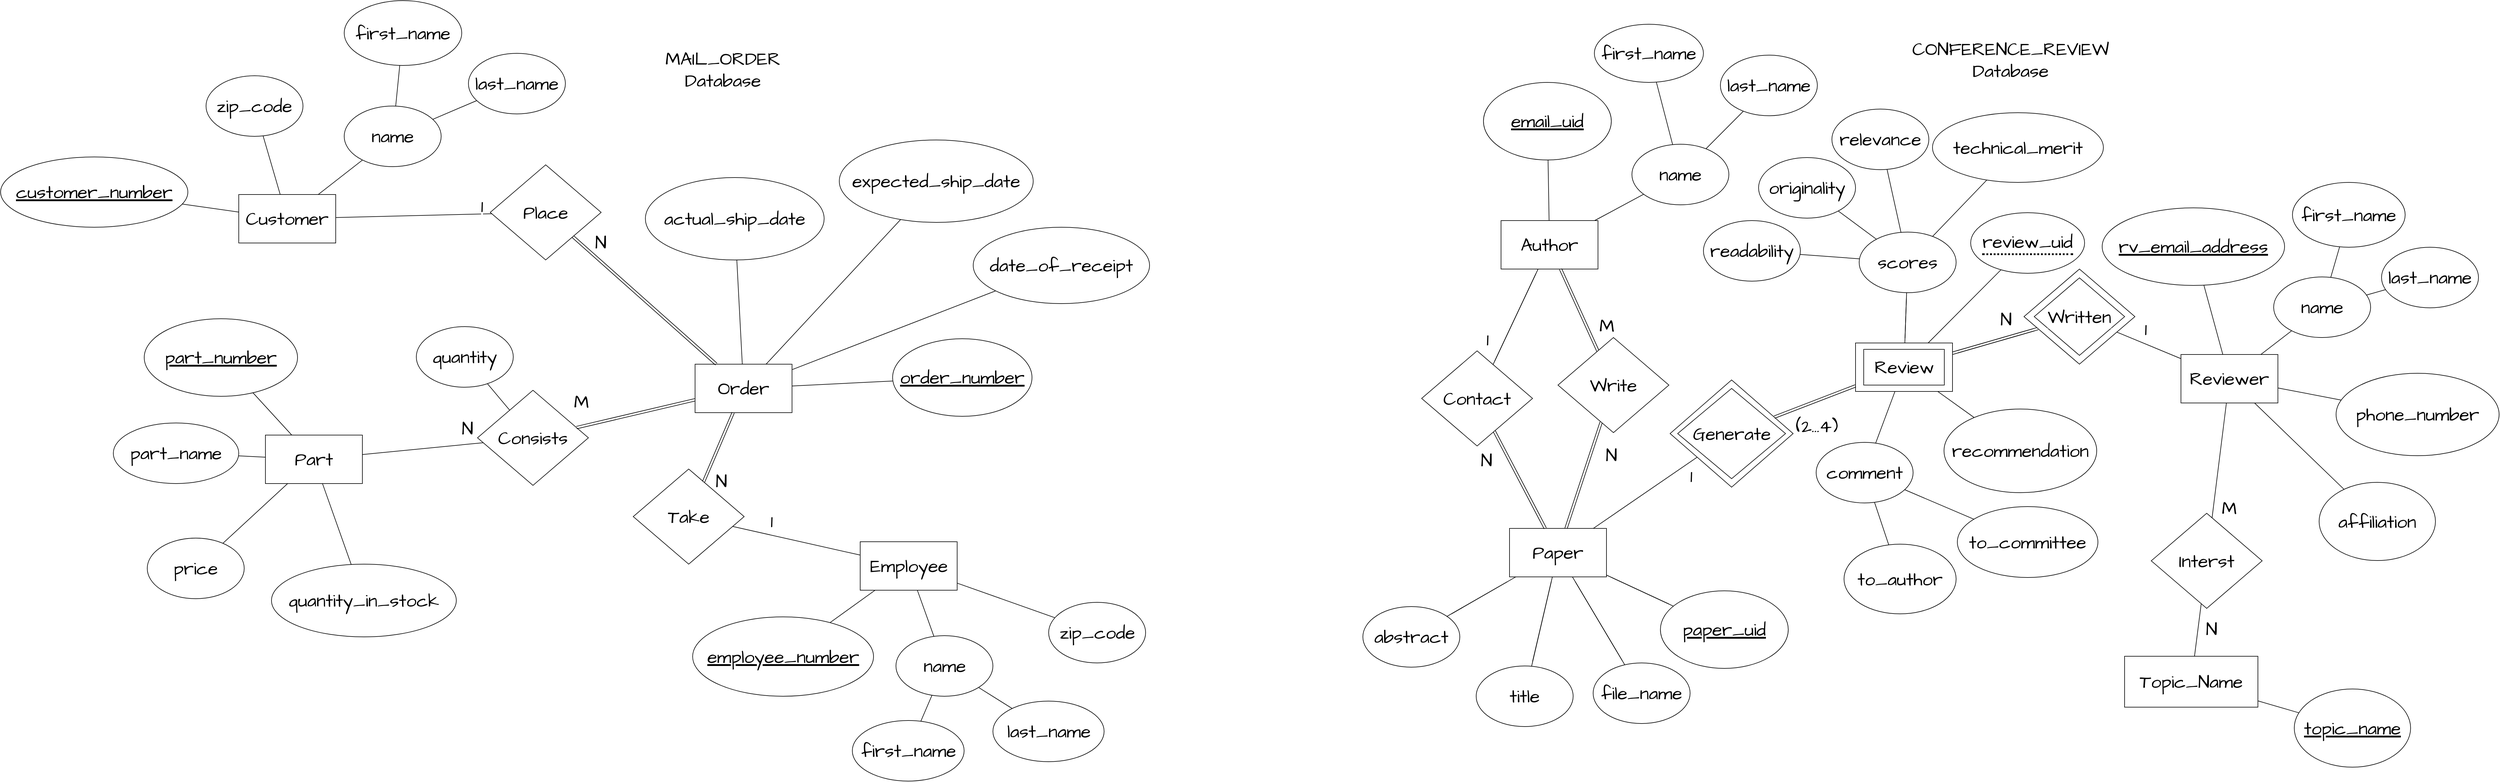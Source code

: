 <mxfile version="15.4.0" type="device"><diagram id="eOZyHPPNBiP4CNU9fuzZ" name="Page-1"><mxGraphModel dx="5195" dy="1028" grid="0" gridSize="10" guides="1" tooltips="1" connect="1" arrows="1" fold="1" page="0" pageScale="1" pageWidth="850" pageHeight="1100" math="0" shadow="0"><root><mxCell id="0"/><mxCell id="1" parent="0"/><mxCell id="xzzQIbG0jEJ4SPBtu5ET-1" value="Employee" style="rounded=0;pointerEvents=0;fontFamily=Architects Daughter;fontSource=https%3A%2F%2Ffonts.googleapis.com%2Fcss%3Ffamily%3DArchitects%2BDaughter;fontSize=30;html=1;whiteSpace=wrap;fillColor=none;labelBackgroundColor=#ffffff;endFill=0;" parent="1" vertex="1"><mxGeometry x="-3364.5" y="435" width="160" height="80" as="geometry"/></mxCell><mxCell id="xzzQIbG0jEJ4SPBtu5ET-3" value="" style="edgeStyle=none;curved=1;rounded=0;orthogonalLoop=1;jettySize=auto;fontFamily=Architects Daughter;fontSource=https%3A%2F%2Ffonts.googleapis.com%2Fcss%3Ffamily%3DArchitects%2BDaughter;fontSize=30;endArrow=none;endFill=0;html=1;" parent="1" source="xzzQIbG0jEJ4SPBtu5ET-2" target="xzzQIbG0jEJ4SPBtu5ET-1" edge="1"><mxGeometry relative="1" as="geometry"/></mxCell><mxCell id="xzzQIbG0jEJ4SPBtu5ET-2" value="employee_number" style="ellipse;pointerEvents=0;fontFamily=Architects Daughter;fontSource=https%3A%2F%2Ffonts.googleapis.com%2Fcss%3Ffamily%3DArchitects%2BDaughter;fontSize=30;html=1;whiteSpace=wrap;rounded=0;fillColor=none;labelBackgroundColor=#ffffff;endFill=0;fontStyle=4" parent="1" vertex="1"><mxGeometry x="-3641" y="559" width="298.5" height="131" as="geometry"/></mxCell><mxCell id="xzzQIbG0jEJ4SPBtu5ET-5" value="" style="edgeStyle=none;curved=1;rounded=0;orthogonalLoop=1;jettySize=auto;fontFamily=Architects Daughter;fontSource=https%3A%2F%2Ffonts.googleapis.com%2Fcss%3Ffamily%3DArchitects%2BDaughter;fontSize=30;endArrow=none;endFill=0;html=1;" parent="1" source="xzzQIbG0jEJ4SPBtu5ET-4" target="xzzQIbG0jEJ4SPBtu5ET-1" edge="1"><mxGeometry relative="1" as="geometry"/></mxCell><mxCell id="xzzQIbG0jEJ4SPBtu5ET-4" value="name" style="ellipse;pointerEvents=0;fontFamily=Architects Daughter;fontSource=https%3A%2F%2Ffonts.googleapis.com%2Fcss%3Ffamily%3DArchitects%2BDaughter;fontSize=30;html=1;whiteSpace=wrap;rounded=0;fillColor=none;labelBackgroundColor=#ffffff;endFill=0;" parent="1" vertex="1"><mxGeometry x="-3305.5" y="590" width="160" height="100" as="geometry"/></mxCell><mxCell id="xzzQIbG0jEJ4SPBtu5ET-8" value="" style="edgeStyle=none;curved=1;rounded=0;orthogonalLoop=1;jettySize=auto;fontFamily=Architects Daughter;fontSource=https%3A%2F%2Ffonts.googleapis.com%2Fcss%3Ffamily%3DArchitects%2BDaughter;fontSize=30;endArrow=none;endFill=0;html=1;" parent="1" source="xzzQIbG0jEJ4SPBtu5ET-6" target="xzzQIbG0jEJ4SPBtu5ET-4" edge="1"><mxGeometry relative="1" as="geometry"/></mxCell><mxCell id="xzzQIbG0jEJ4SPBtu5ET-6" value="first_name" style="ellipse;pointerEvents=0;fontFamily=Architects Daughter;fontSource=https%3A%2F%2Ffonts.googleapis.com%2Fcss%3Ffamily%3DArchitects%2BDaughter;fontSize=30;html=1;whiteSpace=wrap;rounded=0;fillColor=none;labelBackgroundColor=#ffffff;endFill=0;" parent="1" vertex="1"><mxGeometry x="-3377.5" y="730" width="184.5" height="100" as="geometry"/></mxCell><mxCell id="xzzQIbG0jEJ4SPBtu5ET-9" value="" style="edgeStyle=none;curved=1;rounded=0;orthogonalLoop=1;jettySize=auto;fontFamily=Architects Daughter;fontSource=https%3A%2F%2Ffonts.googleapis.com%2Fcss%3Ffamily%3DArchitects%2BDaughter;fontSize=30;endArrow=none;endFill=0;html=1;" parent="1" source="xzzQIbG0jEJ4SPBtu5ET-7" target="xzzQIbG0jEJ4SPBtu5ET-4" edge="1"><mxGeometry relative="1" as="geometry"/></mxCell><mxCell id="xzzQIbG0jEJ4SPBtu5ET-7" value="last_name" style="ellipse;pointerEvents=0;fontFamily=Architects Daughter;fontSource=https%3A%2F%2Ffonts.googleapis.com%2Fcss%3Ffamily%3DArchitects%2BDaughter;fontSize=30;html=1;whiteSpace=wrap;rounded=0;fillColor=none;labelBackgroundColor=#ffffff;endFill=0;" parent="1" vertex="1"><mxGeometry x="-3145.5" y="698" width="183.5" height="100" as="geometry"/></mxCell><mxCell id="xzzQIbG0jEJ4SPBtu5ET-11" value="" style="edgeStyle=none;curved=1;rounded=0;orthogonalLoop=1;jettySize=auto;fontFamily=Architects Daughter;fontSource=https%3A%2F%2Ffonts.googleapis.com%2Fcss%3Ffamily%3DArchitects%2BDaughter;fontSize=30;endArrow=none;endFill=0;html=1;" parent="1" source="xzzQIbG0jEJ4SPBtu5ET-10" target="xzzQIbG0jEJ4SPBtu5ET-1" edge="1"><mxGeometry relative="1" as="geometry"/></mxCell><mxCell id="xzzQIbG0jEJ4SPBtu5ET-10" value="zip_code" style="ellipse;pointerEvents=0;fontFamily=Architects Daughter;fontSource=https%3A%2F%2Ffonts.googleapis.com%2Fcss%3Ffamily%3DArchitects%2BDaughter;fontSize=30;html=1;whiteSpace=wrap;rounded=0;fillColor=none;labelBackgroundColor=#ffffff;endFill=0;" parent="1" vertex="1"><mxGeometry x="-3053.5" y="535" width="160" height="100" as="geometry"/></mxCell><mxCell id="xzzQIbG0jEJ4SPBtu5ET-12" value="Customer" style="rounded=0;pointerEvents=0;fontFamily=Architects Daughter;fontSource=https%3A%2F%2Ffonts.googleapis.com%2Fcss%3Ffamily%3DArchitects%2BDaughter;fontSize=30;html=1;whiteSpace=wrap;fillColor=none;labelBackgroundColor=#ffffff;endFill=0;" parent="1" vertex="1"><mxGeometry x="-4390" y="-138" width="160" height="80" as="geometry"/></mxCell><mxCell id="xzzQIbG0jEJ4SPBtu5ET-20" value="" style="edgeStyle=none;curved=1;rounded=0;orthogonalLoop=1;jettySize=auto;fontFamily=Architects Daughter;fontSource=https%3A%2F%2Ffonts.googleapis.com%2Fcss%3Ffamily%3DArchitects%2BDaughter;fontSize=30;endArrow=none;endFill=0;html=1;" parent="1" source="xzzQIbG0jEJ4SPBtu5ET-13" target="xzzQIbG0jEJ4SPBtu5ET-12" edge="1"><mxGeometry relative="1" as="geometry"/></mxCell><mxCell id="xzzQIbG0jEJ4SPBtu5ET-13" value="&lt;u&gt;customer_number&lt;/u&gt;" style="ellipse;pointerEvents=0;fontFamily=Architects Daughter;fontSource=https%3A%2F%2Ffonts.googleapis.com%2Fcss%3Ffamily%3DArchitects%2BDaughter;fontSize=30;html=1;whiteSpace=wrap;rounded=0;fillColor=none;labelBackgroundColor=#ffffff;endFill=0;" parent="1" vertex="1"><mxGeometry x="-4783" y="-200" width="309" height="116" as="geometry"/></mxCell><mxCell id="xzzQIbG0jEJ4SPBtu5ET-19" value="" style="edgeStyle=none;curved=1;rounded=0;orthogonalLoop=1;jettySize=auto;fontFamily=Architects Daughter;fontSource=https%3A%2F%2Ffonts.googleapis.com%2Fcss%3Ffamily%3DArchitects%2BDaughter;fontSize=30;endArrow=none;endFill=0;html=1;" parent="1" source="xzzQIbG0jEJ4SPBtu5ET-14" target="xzzQIbG0jEJ4SPBtu5ET-12" edge="1"><mxGeometry relative="1" as="geometry"/></mxCell><mxCell id="xzzQIbG0jEJ4SPBtu5ET-14" value="name" style="ellipse;pointerEvents=0;fontFamily=Architects Daughter;fontSource=https%3A%2F%2Ffonts.googleapis.com%2Fcss%3Ffamily%3DArchitects%2BDaughter;fontSize=30;html=1;whiteSpace=wrap;rounded=0;fillColor=none;labelBackgroundColor=#ffffff;endFill=0;" parent="1" vertex="1"><mxGeometry x="-4216" y="-284" width="160" height="100" as="geometry"/></mxCell><mxCell id="xzzQIbG0jEJ4SPBtu5ET-18" value="" style="edgeStyle=none;curved=1;rounded=0;orthogonalLoop=1;jettySize=auto;fontFamily=Architects Daughter;fontSource=https%3A%2F%2Ffonts.googleapis.com%2Fcss%3Ffamily%3DArchitects%2BDaughter;fontSize=30;endArrow=none;endFill=0;html=1;" parent="1" source="xzzQIbG0jEJ4SPBtu5ET-15" target="xzzQIbG0jEJ4SPBtu5ET-14" edge="1"><mxGeometry relative="1" as="geometry"/></mxCell><mxCell id="xzzQIbG0jEJ4SPBtu5ET-15" value="first_name" style="ellipse;pointerEvents=0;fontFamily=Architects Daughter;fontSource=https%3A%2F%2Ffonts.googleapis.com%2Fcss%3Ffamily%3DArchitects%2BDaughter;fontSize=30;html=1;whiteSpace=wrap;rounded=0;fillColor=none;labelBackgroundColor=#ffffff;endFill=0;" parent="1" vertex="1"><mxGeometry x="-4216" y="-458" width="194" height="107" as="geometry"/></mxCell><mxCell id="xzzQIbG0jEJ4SPBtu5ET-17" value="" style="edgeStyle=none;curved=1;rounded=0;orthogonalLoop=1;jettySize=auto;fontFamily=Architects Daughter;fontSource=https%3A%2F%2Ffonts.googleapis.com%2Fcss%3Ffamily%3DArchitects%2BDaughter;fontSize=30;endArrow=none;endFill=0;html=1;" parent="1" source="xzzQIbG0jEJ4SPBtu5ET-16" target="xzzQIbG0jEJ4SPBtu5ET-14" edge="1"><mxGeometry relative="1" as="geometry"/></mxCell><mxCell id="xzzQIbG0jEJ4SPBtu5ET-16" value="last_name" style="ellipse;pointerEvents=0;fontFamily=Architects Daughter;fontSource=https%3A%2F%2Ffonts.googleapis.com%2Fcss%3Ffamily%3DArchitects%2BDaughter;fontSize=30;html=1;whiteSpace=wrap;rounded=0;fillColor=none;labelBackgroundColor=#ffffff;endFill=0;" parent="1" vertex="1"><mxGeometry x="-4011" y="-371" width="160" height="100" as="geometry"/></mxCell><mxCell id="xzzQIbG0jEJ4SPBtu5ET-22" value="" style="edgeStyle=none;curved=1;rounded=0;orthogonalLoop=1;jettySize=auto;fontFamily=Architects Daughter;fontSource=https%3A%2F%2Ffonts.googleapis.com%2Fcss%3Ffamily%3DArchitects%2BDaughter;fontSize=30;endArrow=none;endFill=0;html=1;" parent="1" source="xzzQIbG0jEJ4SPBtu5ET-21" target="xzzQIbG0jEJ4SPBtu5ET-12" edge="1"><mxGeometry relative="1" as="geometry"/></mxCell><mxCell id="xzzQIbG0jEJ4SPBtu5ET-21" value="zip_code" style="ellipse;pointerEvents=0;fontFamily=Architects Daughter;fontSource=https%3A%2F%2Ffonts.googleapis.com%2Fcss%3Ffamily%3DArchitects%2BDaughter;fontSize=30;html=1;whiteSpace=wrap;rounded=0;fillColor=none;labelBackgroundColor=#ffffff;endFill=0;" parent="1" vertex="1"><mxGeometry x="-4444" y="-334" width="160" height="100" as="geometry"/></mxCell><mxCell id="xzzQIbG0jEJ4SPBtu5ET-23" value="Part" style="rounded=0;pointerEvents=0;fontFamily=Architects Daughter;fontSource=https%3A%2F%2Ffonts.googleapis.com%2Fcss%3Ffamily%3DArchitects%2BDaughter;fontSize=30;html=1;whiteSpace=wrap;fillColor=none;labelBackgroundColor=#ffffff;endFill=0;" parent="1" vertex="1"><mxGeometry x="-4346" y="259" width="160" height="80" as="geometry"/></mxCell><mxCell id="xzzQIbG0jEJ4SPBtu5ET-25" value="" style="edgeStyle=none;curved=1;rounded=0;orthogonalLoop=1;jettySize=auto;fontFamily=Architects Daughter;fontSource=https%3A%2F%2Ffonts.googleapis.com%2Fcss%3Ffamily%3DArchitects%2BDaughter;fontSize=30;endArrow=none;endFill=0;html=1;" parent="1" source="xzzQIbG0jEJ4SPBtu5ET-24" target="xzzQIbG0jEJ4SPBtu5ET-23" edge="1"><mxGeometry relative="1" as="geometry"/></mxCell><mxCell id="xzzQIbG0jEJ4SPBtu5ET-24" value="part_number" style="ellipse;pointerEvents=0;fontFamily=Architects Daughter;fontSource=https%3A%2F%2Ffonts.googleapis.com%2Fcss%3Ffamily%3DArchitects%2BDaughter;fontSize=30;html=1;whiteSpace=wrap;rounded=0;fillColor=none;labelBackgroundColor=#ffffff;endFill=0;fontStyle=4" parent="1" vertex="1"><mxGeometry x="-4546" y="67" width="253" height="128" as="geometry"/></mxCell><mxCell id="xzzQIbG0jEJ4SPBtu5ET-27" value="" style="edgeStyle=none;curved=1;rounded=0;orthogonalLoop=1;jettySize=auto;fontFamily=Architects Daughter;fontSource=https%3A%2F%2Ffonts.googleapis.com%2Fcss%3Ffamily%3DArchitects%2BDaughter;fontSize=30;endArrow=none;endFill=0;html=1;" parent="1" source="xzzQIbG0jEJ4SPBtu5ET-26" target="xzzQIbG0jEJ4SPBtu5ET-23" edge="1"><mxGeometry relative="1" as="geometry"/></mxCell><mxCell id="xzzQIbG0jEJ4SPBtu5ET-26" value="part_name" style="ellipse;pointerEvents=0;fontFamily=Architects Daughter;fontSource=https%3A%2F%2Ffonts.googleapis.com%2Fcss%3Ffamily%3DArchitects%2BDaughter;fontSize=30;html=1;whiteSpace=wrap;rounded=0;fillColor=none;labelBackgroundColor=#ffffff;endFill=0;" parent="1" vertex="1"><mxGeometry x="-4597" y="239" width="207" height="100" as="geometry"/></mxCell><mxCell id="xzzQIbG0jEJ4SPBtu5ET-29" value="" style="edgeStyle=none;curved=1;rounded=0;orthogonalLoop=1;jettySize=auto;fontFamily=Architects Daughter;fontSource=https%3A%2F%2Ffonts.googleapis.com%2Fcss%3Ffamily%3DArchitects%2BDaughter;fontSize=30;endArrow=none;endFill=0;html=1;" parent="1" source="xzzQIbG0jEJ4SPBtu5ET-28" target="xzzQIbG0jEJ4SPBtu5ET-23" edge="1"><mxGeometry relative="1" as="geometry"/></mxCell><mxCell id="xzzQIbG0jEJ4SPBtu5ET-28" value="price" style="ellipse;pointerEvents=0;fontFamily=Architects Daughter;fontSource=https%3A%2F%2Ffonts.googleapis.com%2Fcss%3Ffamily%3DArchitects%2BDaughter;fontSize=30;html=1;whiteSpace=wrap;rounded=0;fillColor=none;labelBackgroundColor=#ffffff;endFill=0;" parent="1" vertex="1"><mxGeometry x="-4541" y="429" width="160" height="100" as="geometry"/></mxCell><mxCell id="xzzQIbG0jEJ4SPBtu5ET-50" value="" style="edgeStyle=none;curved=1;rounded=0;orthogonalLoop=1;jettySize=auto;fontFamily=Architects Daughter;fontSource=https%3A%2F%2Ffonts.googleapis.com%2Fcss%3Ffamily%3DArchitects%2BDaughter;fontSize=30;endArrow=none;endFill=0;html=1;" parent="1" source="xzzQIbG0jEJ4SPBtu5ET-30" target="xzzQIbG0jEJ4SPBtu5ET-46" edge="1"><mxGeometry relative="1" as="geometry"/></mxCell><mxCell id="xzzQIbG0jEJ4SPBtu5ET-30" value="quantity" style="ellipse;pointerEvents=0;fontFamily=Architects Daughter;fontSource=https%3A%2F%2Ffonts.googleapis.com%2Fcss%3Ffamily%3DArchitects%2BDaughter;fontSize=30;html=1;whiteSpace=wrap;rounded=0;fillColor=none;labelBackgroundColor=#ffffff;endFill=0;" parent="1" vertex="1"><mxGeometry x="-4097" y="80" width="160" height="100" as="geometry"/></mxCell><mxCell id="xzzQIbG0jEJ4SPBtu5ET-48" value="" style="edgeStyle=none;curved=1;rounded=0;orthogonalLoop=1;jettySize=auto;fontFamily=Architects Daughter;fontSource=https%3A%2F%2Ffonts.googleapis.com%2Fcss%3Ffamily%3DArchitects%2BDaughter;fontSize=30;endArrow=none;endFill=0;shape=link;html=1;" parent="1" source="xzzQIbG0jEJ4SPBtu5ET-34" target="xzzQIbG0jEJ4SPBtu5ET-46" edge="1"><mxGeometry relative="1" as="geometry"/></mxCell><mxCell id="xzzQIbG0jEJ4SPBtu5ET-62" value="M" style="edgeLabel;align=center;verticalAlign=middle;resizable=0;points=[];fontSize=30;fontFamily=Architects Daughter;html=1;rounded=0;fontSource=https%3A%2F%2Ffonts.googleapis.com%2Fcss%3Ffamily%3DArchitects%2BDaughter;strokeColor=#000000;endFill=0;" parent="xzzQIbG0jEJ4SPBtu5ET-48" vertex="1" connectable="0"><mxGeometry x="0.681" y="2" relative="1" as="geometry"><mxPoint x="-24" y="-38" as="offset"/></mxGeometry></mxCell><mxCell id="xzzQIbG0jEJ4SPBtu5ET-52" value="" style="edgeStyle=none;curved=1;rounded=0;orthogonalLoop=1;jettySize=auto;fontFamily=Architects Daughter;fontSource=https%3A%2F%2Ffonts.googleapis.com%2Fcss%3Ffamily%3DArchitects%2BDaughter;fontSize=30;endArrow=none;endFill=0;shape=link;html=1;" parent="1" source="xzzQIbG0jEJ4SPBtu5ET-34" target="xzzQIbG0jEJ4SPBtu5ET-51" edge="1"><mxGeometry relative="1" as="geometry"/></mxCell><mxCell id="xzzQIbG0jEJ4SPBtu5ET-65" value="N" style="edgeLabel;align=center;verticalAlign=middle;resizable=0;points=[];fontSize=30;fontFamily=Architects Daughter;html=1;rounded=0;fontSource=https%3A%2F%2Ffonts.googleapis.com%2Fcss%3Ffamily%3DArchitects%2BDaughter;strokeColor=#000000;endFill=0;" parent="xzzQIbG0jEJ4SPBtu5ET-52" vertex="1" connectable="0"><mxGeometry x="0.804" y="2" relative="1" as="geometry"><mxPoint x="22" y="9" as="offset"/></mxGeometry></mxCell><mxCell id="xzzQIbG0jEJ4SPBtu5ET-34" value="Order" style="rounded=0;pointerEvents=0;fontFamily=Architects Daughter;fontSource=https%3A%2F%2Ffonts.googleapis.com%2Fcss%3Ffamily%3DArchitects%2BDaughter;fontSize=30;html=1;whiteSpace=wrap;fillColor=none;labelBackgroundColor=#ffffff;endFill=0;" parent="1" vertex="1"><mxGeometry x="-3637" y="142" width="160" height="80" as="geometry"/></mxCell><mxCell id="xzzQIbG0jEJ4SPBtu5ET-36" value="" style="edgeStyle=none;curved=1;rounded=0;orthogonalLoop=1;jettySize=auto;fontFamily=Architects Daughter;fontSource=https%3A%2F%2Ffonts.googleapis.com%2Fcss%3Ffamily%3DArchitects%2BDaughter;fontSize=30;endArrow=none;endFill=0;html=1;" parent="1" source="xzzQIbG0jEJ4SPBtu5ET-35" target="xzzQIbG0jEJ4SPBtu5ET-34" edge="1"><mxGeometry relative="1" as="geometry"/></mxCell><mxCell id="xzzQIbG0jEJ4SPBtu5ET-35" value="order_number" style="ellipse;pointerEvents=0;fontFamily=Architects Daughter;fontSource=https%3A%2F%2Ffonts.googleapis.com%2Fcss%3Ffamily%3DArchitects%2BDaughter;fontSize=30;html=1;whiteSpace=wrap;rounded=0;fillColor=none;labelBackgroundColor=#ffffff;endFill=0;fontStyle=4" parent="1" vertex="1"><mxGeometry x="-3311" y="100" width="230" height="128" as="geometry"/></mxCell><mxCell id="xzzQIbG0jEJ4SPBtu5ET-40" value="" style="edgeStyle=none;curved=1;rounded=0;orthogonalLoop=1;jettySize=auto;fontFamily=Architects Daughter;fontSource=https%3A%2F%2Ffonts.googleapis.com%2Fcss%3Ffamily%3DArchitects%2BDaughter;fontSize=30;endArrow=none;endFill=0;html=1;" parent="1" source="xzzQIbG0jEJ4SPBtu5ET-39" target="xzzQIbG0jEJ4SPBtu5ET-34" edge="1"><mxGeometry relative="1" as="geometry"/></mxCell><mxCell id="xzzQIbG0jEJ4SPBtu5ET-39" value="date_of_receipt" style="ellipse;pointerEvents=0;fontFamily=Architects Daughter;fontSource=https%3A%2F%2Ffonts.googleapis.com%2Fcss%3Ffamily%3DArchitects%2BDaughter;fontSize=30;html=1;whiteSpace=wrap;rounded=0;fillColor=none;labelBackgroundColor=#ffffff;endFill=0;" parent="1" vertex="1"><mxGeometry x="-3178" y="-84" width="291" height="126" as="geometry"/></mxCell><mxCell id="xzzQIbG0jEJ4SPBtu5ET-42" value="" style="edgeStyle=none;curved=1;rounded=0;orthogonalLoop=1;jettySize=auto;fontFamily=Architects Daughter;fontSource=https%3A%2F%2Ffonts.googleapis.com%2Fcss%3Ffamily%3DArchitects%2BDaughter;fontSize=30;endArrow=none;endFill=0;html=1;" parent="1" source="xzzQIbG0jEJ4SPBtu5ET-41" target="xzzQIbG0jEJ4SPBtu5ET-34" edge="1"><mxGeometry relative="1" as="geometry"/></mxCell><mxCell id="xzzQIbG0jEJ4SPBtu5ET-41" value="expected_ship_date" style="ellipse;pointerEvents=0;fontFamily=Architects Daughter;fontSource=https%3A%2F%2Ffonts.googleapis.com%2Fcss%3Ffamily%3DArchitects%2BDaughter;fontSize=30;html=1;whiteSpace=wrap;rounded=0;fillColor=none;labelBackgroundColor=#ffffff;endFill=0;" parent="1" vertex="1"><mxGeometry x="-3399" y="-228" width="320" height="136" as="geometry"/></mxCell><mxCell id="xzzQIbG0jEJ4SPBtu5ET-45" value="" style="edgeStyle=none;curved=1;rounded=0;orthogonalLoop=1;jettySize=auto;fontFamily=Architects Daughter;fontSource=https%3A%2F%2Ffonts.googleapis.com%2Fcss%3Ffamily%3DArchitects%2BDaughter;fontSize=30;endArrow=none;endFill=0;html=1;" parent="1" source="xzzQIbG0jEJ4SPBtu5ET-43" target="xzzQIbG0jEJ4SPBtu5ET-34" edge="1"><mxGeometry relative="1" as="geometry"/></mxCell><mxCell id="xzzQIbG0jEJ4SPBtu5ET-43" value="actual_ship_date" style="ellipse;pointerEvents=0;fontFamily=Architects Daughter;fontSource=https%3A%2F%2Ffonts.googleapis.com%2Fcss%3Ffamily%3DArchitects%2BDaughter;fontSize=30;html=1;whiteSpace=wrap;rounded=0;fillColor=none;labelBackgroundColor=#ffffff;endFill=0;" parent="1" vertex="1"><mxGeometry x="-3719" y="-166" width="295" height="136" as="geometry"/></mxCell><mxCell id="xzzQIbG0jEJ4SPBtu5ET-49" value="" style="edgeStyle=none;curved=1;rounded=0;orthogonalLoop=1;jettySize=auto;fontFamily=Architects Daughter;fontSource=https%3A%2F%2Ffonts.googleapis.com%2Fcss%3Ffamily%3DArchitects%2BDaughter;fontSize=30;endArrow=none;endFill=0;html=1;" parent="1" source="xzzQIbG0jEJ4SPBtu5ET-46" target="xzzQIbG0jEJ4SPBtu5ET-23" edge="1"><mxGeometry relative="1" as="geometry"/></mxCell><mxCell id="xzzQIbG0jEJ4SPBtu5ET-63" value="N" style="edgeLabel;align=center;verticalAlign=middle;resizable=0;points=[];fontSize=30;fontFamily=Architects Daughter;html=1;rounded=0;fontSource=https%3A%2F%2Ffonts.googleapis.com%2Fcss%3Ffamily%3DArchitects%2BDaughter;strokeColor=#000000;endFill=0;" parent="xzzQIbG0jEJ4SPBtu5ET-49" vertex="1" connectable="0"><mxGeometry x="-0.77" y="-1" relative="1" as="geometry"><mxPoint x="-4" y="-25" as="offset"/></mxGeometry></mxCell><mxCell id="xzzQIbG0jEJ4SPBtu5ET-46" value="Consists" style="rhombus;pointerEvents=0;fontFamily=Architects Daughter;fontSource=https%3A%2F%2Ffonts.googleapis.com%2Fcss%3Ffamily%3DArchitects%2BDaughter;fontSize=30;html=1;whiteSpace=wrap;rounded=0;fillColor=none;labelBackgroundColor=#ffffff;endFill=0;" parent="1" vertex="1"><mxGeometry x="-3996" y="185" width="183" height="157" as="geometry"/></mxCell><mxCell id="xzzQIbG0jEJ4SPBtu5ET-54" value="" style="edgeStyle=none;curved=1;rounded=0;orthogonalLoop=1;jettySize=auto;fontFamily=Architects Daughter;fontSource=https%3A%2F%2Ffonts.googleapis.com%2Fcss%3Ffamily%3DArchitects%2BDaughter;fontSize=30;endArrow=none;endFill=0;html=1;" parent="1" source="xzzQIbG0jEJ4SPBtu5ET-51" target="xzzQIbG0jEJ4SPBtu5ET-1" edge="1"><mxGeometry relative="1" as="geometry"/></mxCell><mxCell id="xzzQIbG0jEJ4SPBtu5ET-64" value="1" style="edgeLabel;align=center;verticalAlign=middle;resizable=0;points=[];fontSize=30;fontFamily=Architects Daughter;html=1;rounded=0;fontSource=https%3A%2F%2Ffonts.googleapis.com%2Fcss%3Ffamily%3DArchitects%2BDaughter;strokeColor=#000000;endFill=0;" parent="xzzQIbG0jEJ4SPBtu5ET-54" vertex="1" connectable="0"><mxGeometry x="-0.55" relative="1" as="geometry"><mxPoint x="16" y="-20" as="offset"/></mxGeometry></mxCell><mxCell id="xzzQIbG0jEJ4SPBtu5ET-51" value="Take" style="rhombus;pointerEvents=0;fontFamily=Architects Daughter;fontSource=https%3A%2F%2Ffonts.googleapis.com%2Fcss%3Ffamily%3DArchitects%2BDaughter;fontSize=30;html=1;whiteSpace=wrap;rounded=0;fillColor=none;labelBackgroundColor=#ffffff;endFill=0;" parent="1" vertex="1"><mxGeometry x="-3739" y="315" width="183" height="157" as="geometry"/></mxCell><mxCell id="xzzQIbG0jEJ4SPBtu5ET-58" value="" style="edgeStyle=none;curved=1;rounded=0;orthogonalLoop=1;jettySize=auto;fontFamily=Architects Daughter;fontSource=https%3A%2F%2Ffonts.googleapis.com%2Fcss%3Ffamily%3DArchitects%2BDaughter;fontSize=30;endArrow=none;endFill=0;shape=link;html=1;" parent="1" source="xzzQIbG0jEJ4SPBtu5ET-57" target="xzzQIbG0jEJ4SPBtu5ET-34" edge="1"><mxGeometry relative="1" as="geometry"/></mxCell><mxCell id="xzzQIbG0jEJ4SPBtu5ET-61" value="N" style="edgeLabel;align=center;verticalAlign=middle;resizable=0;points=[];fontSize=30;fontFamily=Architects Daughter;html=1;rounded=0;fontSource=https%3A%2F%2Ffonts.googleapis.com%2Fcss%3Ffamily%3DArchitects%2BDaughter;strokeColor=#000000;endFill=0;" parent="xzzQIbG0jEJ4SPBtu5ET-58" vertex="1" connectable="0"><mxGeometry x="-0.698" y="-1" relative="1" as="geometry"><mxPoint x="10" y="-23" as="offset"/></mxGeometry></mxCell><mxCell id="xzzQIbG0jEJ4SPBtu5ET-59" value="" style="edgeStyle=none;curved=1;rounded=0;orthogonalLoop=1;jettySize=auto;fontFamily=Architects Daughter;fontSource=https%3A%2F%2Ffonts.googleapis.com%2Fcss%3Ffamily%3DArchitects%2BDaughter;fontSize=30;endArrow=none;endFill=0;html=1;" parent="1" source="xzzQIbG0jEJ4SPBtu5ET-57" target="xzzQIbG0jEJ4SPBtu5ET-12" edge="1"><mxGeometry relative="1" as="geometry"/></mxCell><mxCell id="xzzQIbG0jEJ4SPBtu5ET-60" value="1" style="edgeLabel;align=center;verticalAlign=middle;resizable=0;points=[];fontSize=30;fontFamily=Architects Daughter;html=1;rounded=0;fontSource=https%3A%2F%2Ffonts.googleapis.com%2Fcss%3Ffamily%3DArchitects%2BDaughter;strokeColor=#000000;endFill=0;" parent="xzzQIbG0jEJ4SPBtu5ET-59" vertex="1" connectable="0"><mxGeometry x="-0.475" y="-1" relative="1" as="geometry"><mxPoint x="51" y="-14" as="offset"/></mxGeometry></mxCell><mxCell id="xzzQIbG0jEJ4SPBtu5ET-57" value="Place" style="rhombus;pointerEvents=0;fontFamily=Architects Daughter;fontSource=https%3A%2F%2Ffonts.googleapis.com%2Fcss%3Ffamily%3DArchitects%2BDaughter;fontSize=30;html=1;whiteSpace=wrap;rounded=0;fillColor=none;labelBackgroundColor=#ffffff;endFill=0;" parent="1" vertex="1"><mxGeometry x="-3975" y="-187" width="183" height="157" as="geometry"/></mxCell><mxCell id="xzzQIbG0jEJ4SPBtu5ET-69" value="" style="edgeStyle=none;curved=1;rounded=0;orthogonalLoop=1;jettySize=auto;fontFamily=Architects Daughter;fontSource=https%3A%2F%2Ffonts.googleapis.com%2Fcss%3Ffamily%3DArchitects%2BDaughter;fontSize=30;endArrow=none;endFill=0;html=1;" parent="1" source="xzzQIbG0jEJ4SPBtu5ET-66" target="xzzQIbG0jEJ4SPBtu5ET-23" edge="1"><mxGeometry relative="1" as="geometry"/></mxCell><mxCell id="xzzQIbG0jEJ4SPBtu5ET-66" value="quantity_in_stock" style="ellipse;pointerEvents=0;fontFamily=Architects Daughter;fontSource=https%3A%2F%2Ffonts.googleapis.com%2Fcss%3Ffamily%3DArchitects%2BDaughter;fontSize=30;html=1;whiteSpace=wrap;rounded=0;fillColor=none;labelBackgroundColor=#ffffff;endFill=0;" parent="1" vertex="1"><mxGeometry x="-4336" y="472" width="305" height="120" as="geometry"/></mxCell><mxCell id="xzzQIbG0jEJ4SPBtu5ET-70" value="MAIL_ORDER Database" style="text;strokeColor=#000000;fillColor=none;align=center;verticalAlign=middle;rounded=0;pointerEvents=0;fontFamily=Architects Daughter;fontSource=https%3A%2F%2Ffonts.googleapis.com%2Fcss%3Ffamily%3DArchitects%2BDaughter;fontSize=30;html=1;whiteSpace=wrap;labelBackgroundColor=#ffffff;endFill=0;" parent="1" vertex="1"><mxGeometry x="-3621" y="-359" width="60" height="30" as="geometry"/></mxCell><mxCell id="xzzQIbG0jEJ4SPBtu5ET-71" value="CONFERENCE_REVIEW Database" style="text;strokeColor=#000000;fillColor=none;align=center;verticalAlign=middle;rounded=0;pointerEvents=0;fontFamily=Architects Daughter;fontSource=https%3A%2F%2Ffonts.googleapis.com%2Fcss%3Ffamily%3DArchitects%2BDaughter;fontSize=30;whiteSpace=wrap;labelBackgroundColor=#ffffff;endFill=0;" parent="1" vertex="1"><mxGeometry x="-1496" y="-374" width="60" height="28" as="geometry"/></mxCell><mxCell id="xzzQIbG0jEJ4SPBtu5ET-79" value="" style="edgeStyle=none;curved=1;rounded=0;orthogonalLoop=1;jettySize=auto;fontFamily=Architects Daughter;fontSource=https%3A%2F%2Ffonts.googleapis.com%2Fcss%3Ffamily%3DArchitects%2BDaughter;fontSize=30;endArrow=none;endFill=0;" parent="1" source="xzzQIbG0jEJ4SPBtu5ET-76" target="xzzQIbG0jEJ4SPBtu5ET-78" edge="1"><mxGeometry relative="1" as="geometry"/></mxCell><mxCell id="xzzQIbG0jEJ4SPBtu5ET-76" value="Author" style="rounded=0;pointerEvents=0;fontFamily=Architects Daughter;fontSource=https%3A%2F%2Ffonts.googleapis.com%2Fcss%3Ffamily%3DArchitects%2BDaughter;fontSize=30;whiteSpace=wrap;labelBackgroundColor=#ffffff;endFill=0;" parent="1" vertex="1"><mxGeometry x="-2307" y="-95" width="160" height="80" as="geometry"/></mxCell><mxCell id="xzzQIbG0jEJ4SPBtu5ET-78" value="email_uid" style="ellipse;pointerEvents=0;fontFamily=Architects Daughter;fontSource=https%3A%2F%2Ffonts.googleapis.com%2Fcss%3Ffamily%3DArchitects%2BDaughter;fontSize=30;whiteSpace=wrap;rounded=0;labelBackgroundColor=#ffffff;endFill=0;fontStyle=4" parent="1" vertex="1"><mxGeometry x="-2336" y="-323" width="211" height="128" as="geometry"/></mxCell><mxCell id="xzzQIbG0jEJ4SPBtu5ET-81" value="" style="edgeStyle=none;curved=1;rounded=0;orthogonalLoop=1;jettySize=auto;fontFamily=Architects Daughter;fontSource=https%3A%2F%2Ffonts.googleapis.com%2Fcss%3Ffamily%3DArchitects%2BDaughter;fontSize=30;endArrow=none;endFill=0;" parent="1" source="xzzQIbG0jEJ4SPBtu5ET-80" target="xzzQIbG0jEJ4SPBtu5ET-76" edge="1"><mxGeometry relative="1" as="geometry"/></mxCell><mxCell id="xzzQIbG0jEJ4SPBtu5ET-80" value="name" style="ellipse;pointerEvents=0;fontFamily=Architects Daughter;fontSource=https%3A%2F%2Ffonts.googleapis.com%2Fcss%3Ffamily%3DArchitects%2BDaughter;fontSize=30;whiteSpace=wrap;rounded=0;labelBackgroundColor=#ffffff;endFill=0;" parent="1" vertex="1"><mxGeometry x="-2091" y="-221" width="160" height="100" as="geometry"/></mxCell><mxCell id="xzzQIbG0jEJ4SPBtu5ET-83" value="" style="edgeStyle=none;curved=1;rounded=0;orthogonalLoop=1;jettySize=auto;fontFamily=Architects Daughter;fontSource=https%3A%2F%2Ffonts.googleapis.com%2Fcss%3Ffamily%3DArchitects%2BDaughter;fontSize=30;endArrow=none;endFill=0;" parent="1" source="xzzQIbG0jEJ4SPBtu5ET-82" target="xzzQIbG0jEJ4SPBtu5ET-80" edge="1"><mxGeometry relative="1" as="geometry"/></mxCell><mxCell id="xzzQIbG0jEJ4SPBtu5ET-82" value="first_name" style="ellipse;pointerEvents=0;fontFamily=Architects Daughter;fontSource=https%3A%2F%2Ffonts.googleapis.com%2Fcss%3Ffamily%3DArchitects%2BDaughter;fontSize=30;whiteSpace=wrap;rounded=0;labelBackgroundColor=#ffffff;endFill=0;" parent="1" vertex="1"><mxGeometry x="-2153" y="-419" width="180" height="96" as="geometry"/></mxCell><mxCell id="xzzQIbG0jEJ4SPBtu5ET-85" value="" style="edgeStyle=none;curved=1;rounded=0;orthogonalLoop=1;jettySize=auto;fontFamily=Architects Daughter;fontSource=https%3A%2F%2Ffonts.googleapis.com%2Fcss%3Ffamily%3DArchitects%2BDaughter;fontSize=30;endArrow=none;endFill=0;" parent="1" source="xzzQIbG0jEJ4SPBtu5ET-84" target="xzzQIbG0jEJ4SPBtu5ET-80" edge="1"><mxGeometry relative="1" as="geometry"/></mxCell><mxCell id="xzzQIbG0jEJ4SPBtu5ET-84" value="last_name" style="ellipse;pointerEvents=0;fontFamily=Architects Daughter;fontSource=https%3A%2F%2Ffonts.googleapis.com%2Fcss%3Ffamily%3DArchitects%2BDaughter;fontSize=30;whiteSpace=wrap;rounded=0;labelBackgroundColor=#ffffff;endFill=0;" parent="1" vertex="1"><mxGeometry x="-1945" y="-368" width="160" height="100" as="geometry"/></mxCell><mxCell id="xzzQIbG0jEJ4SPBtu5ET-96" value="" style="edgeStyle=none;curved=1;rounded=0;orthogonalLoop=1;jettySize=auto;fontFamily=Architects Daughter;fontSource=https%3A%2F%2Ffonts.googleapis.com%2Fcss%3Ffamily%3DArchitects%2BDaughter;fontSize=30;endArrow=none;endFill=0;shape=link;" parent="1" source="xzzQIbG0jEJ4SPBtu5ET-86" target="xzzQIbG0jEJ4SPBtu5ET-95" edge="1"><mxGeometry relative="1" as="geometry"/></mxCell><mxCell id="xzzQIbG0jEJ4SPBtu5ET-98" value="N" style="edgeLabel;align=center;verticalAlign=middle;resizable=0;points=[];fontSize=30;fontFamily=Architects Daughter;rounded=0;fontSource=https%3A%2F%2Ffonts.googleapis.com%2Fcss%3Ffamily%3DArchitects%2BDaughter;strokeColor=#000000;endFill=0;" parent="xzzQIbG0jEJ4SPBtu5ET-96" vertex="1" connectable="0"><mxGeometry x="0.715" relative="1" as="geometry"><mxPoint x="25" y="25" as="offset"/></mxGeometry></mxCell><mxCell id="xzzQIbG0jEJ4SPBtu5ET-181" value="" style="edgeStyle=none;curved=1;rounded=0;orthogonalLoop=1;jettySize=auto;fontFamily=Architects Daughter;fontSource=https%3A%2F%2Ffonts.googleapis.com%2Fcss%3Ffamily%3DArchitects%2BDaughter;fontSize=30;endArrow=none;endFill=0;" parent="1" source="xzzQIbG0jEJ4SPBtu5ET-86" target="xzzQIbG0jEJ4SPBtu5ET-180" edge="1"><mxGeometry relative="1" as="geometry"/></mxCell><mxCell id="xzzQIbG0jEJ4SPBtu5ET-183" value="1" style="edgeLabel;align=center;verticalAlign=middle;resizable=0;points=[];fontSize=30;fontFamily=Architects Daughter;rounded=0;fontSource=https%3A%2F%2Ffonts.googleapis.com%2Fcss%3Ffamily%3DArchitects%2BDaughter;strokeColor=#000000;endFill=0;" parent="xzzQIbG0jEJ4SPBtu5ET-181" vertex="1" connectable="0"><mxGeometry x="0.688" y="-3" relative="1" as="geometry"><mxPoint x="15" y="6" as="offset"/></mxGeometry></mxCell><mxCell id="xzzQIbG0jEJ4SPBtu5ET-86" value="Paper" style="rounded=0;pointerEvents=0;fontFamily=Architects Daughter;fontSource=https%3A%2F%2Ffonts.googleapis.com%2Fcss%3Ffamily%3DArchitects%2BDaughter;fontSize=30;whiteSpace=wrap;labelBackgroundColor=#ffffff;endFill=0;" parent="1" vertex="1"><mxGeometry x="-2293" y="413" width="160" height="80" as="geometry"/></mxCell><mxCell id="xzzQIbG0jEJ4SPBtu5ET-88" value="" style="edgeStyle=none;curved=1;rounded=0;orthogonalLoop=1;jettySize=auto;fontFamily=Architects Daughter;fontSource=https%3A%2F%2Ffonts.googleapis.com%2Fcss%3Ffamily%3DArchitects%2BDaughter;fontSize=30;endArrow=none;endFill=0;" parent="1" source="xzzQIbG0jEJ4SPBtu5ET-87" target="xzzQIbG0jEJ4SPBtu5ET-86" edge="1"><mxGeometry relative="1" as="geometry"/></mxCell><mxCell id="xzzQIbG0jEJ4SPBtu5ET-87" value="paper_uid" style="ellipse;pointerEvents=0;fontFamily=Architects Daughter;fontSource=https%3A%2F%2Ffonts.googleapis.com%2Fcss%3Ffamily%3DArchitects%2BDaughter;fontSize=30;whiteSpace=wrap;rounded=0;labelBackgroundColor=#ffffff;endFill=0;fontStyle=4" parent="1" vertex="1"><mxGeometry x="-2044" y="516" width="211" height="128" as="geometry"/></mxCell><mxCell id="xzzQIbG0jEJ4SPBtu5ET-93" value="" style="edgeStyle=none;curved=1;rounded=0;orthogonalLoop=1;jettySize=auto;fontFamily=Architects Daughter;fontSource=https%3A%2F%2Ffonts.googleapis.com%2Fcss%3Ffamily%3DArchitects%2BDaughter;fontSize=30;endArrow=none;endFill=0;" parent="1" source="xzzQIbG0jEJ4SPBtu5ET-89" target="xzzQIbG0jEJ4SPBtu5ET-86" edge="1"><mxGeometry relative="1" as="geometry"/></mxCell><mxCell id="xzzQIbG0jEJ4SPBtu5ET-89" value="title" style="ellipse;pointerEvents=0;fontFamily=Architects Daughter;fontSource=https%3A%2F%2Ffonts.googleapis.com%2Fcss%3Ffamily%3DArchitects%2BDaughter;fontSize=30;whiteSpace=wrap;rounded=0;labelBackgroundColor=#ffffff;endFill=0;" parent="1" vertex="1"><mxGeometry x="-2348" y="640" width="160" height="100" as="geometry"/></mxCell><mxCell id="xzzQIbG0jEJ4SPBtu5ET-94" value="" style="edgeStyle=none;curved=1;rounded=0;orthogonalLoop=1;jettySize=auto;fontFamily=Architects Daughter;fontSource=https%3A%2F%2Ffonts.googleapis.com%2Fcss%3Ffamily%3DArchitects%2BDaughter;fontSize=30;endArrow=none;endFill=0;" parent="1" source="xzzQIbG0jEJ4SPBtu5ET-90" target="xzzQIbG0jEJ4SPBtu5ET-86" edge="1"><mxGeometry relative="1" as="geometry"/></mxCell><mxCell id="xzzQIbG0jEJ4SPBtu5ET-90" value="abstract" style="ellipse;pointerEvents=0;fontFamily=Architects Daughter;fontSource=https%3A%2F%2Ffonts.googleapis.com%2Fcss%3Ffamily%3DArchitects%2BDaughter;fontSize=30;whiteSpace=wrap;rounded=0;labelBackgroundColor=#ffffff;endFill=0;" parent="1" vertex="1"><mxGeometry x="-2535" y="542" width="160" height="100" as="geometry"/></mxCell><mxCell id="xzzQIbG0jEJ4SPBtu5ET-92" value="" style="edgeStyle=none;curved=1;rounded=0;orthogonalLoop=1;jettySize=auto;fontFamily=Architects Daughter;fontSource=https%3A%2F%2Ffonts.googleapis.com%2Fcss%3Ffamily%3DArchitects%2BDaughter;fontSize=30;endArrow=none;endFill=0;" parent="1" source="xzzQIbG0jEJ4SPBtu5ET-91" target="xzzQIbG0jEJ4SPBtu5ET-86" edge="1"><mxGeometry relative="1" as="geometry"/></mxCell><mxCell id="xzzQIbG0jEJ4SPBtu5ET-91" value="file_name" style="ellipse;pointerEvents=0;fontFamily=Architects Daughter;fontSource=https%3A%2F%2Ffonts.googleapis.com%2Fcss%3Ffamily%3DArchitects%2BDaughter;fontSize=30;whiteSpace=wrap;rounded=0;labelBackgroundColor=#ffffff;endFill=0;" parent="1" vertex="1"><mxGeometry x="-2155" y="635" width="160" height="100" as="geometry"/></mxCell><mxCell id="xzzQIbG0jEJ4SPBtu5ET-97" value="" style="edgeStyle=none;curved=1;rounded=0;orthogonalLoop=1;jettySize=auto;fontFamily=Architects Daughter;fontSource=https%3A%2F%2Ffonts.googleapis.com%2Fcss%3Ffamily%3DArchitects%2BDaughter;fontSize=30;endArrow=none;endFill=0;shape=link;" parent="1" source="xzzQIbG0jEJ4SPBtu5ET-95" target="xzzQIbG0jEJ4SPBtu5ET-76" edge="1"><mxGeometry relative="1" as="geometry"/></mxCell><mxCell id="xzzQIbG0jEJ4SPBtu5ET-99" value="M" style="edgeLabel;align=center;verticalAlign=middle;resizable=0;points=[];fontSize=30;fontFamily=Architects Daughter;rounded=0;fontSource=https%3A%2F%2Ffonts.googleapis.com%2Fcss%3Ffamily%3DArchitects%2BDaughter;strokeColor=#000000;endFill=0;" parent="xzzQIbG0jEJ4SPBtu5ET-97" vertex="1" connectable="0"><mxGeometry x="-0.695" y="-1" relative="1" as="geometry"><mxPoint x="23" y="-25" as="offset"/></mxGeometry></mxCell><mxCell id="xzzQIbG0jEJ4SPBtu5ET-95" value="Write" style="rhombus;pointerEvents=0;fontFamily=Architects Daughter;fontSource=https%3A%2F%2Ffonts.googleapis.com%2Fcss%3Ffamily%3DArchitects%2BDaughter;fontSize=30;whiteSpace=wrap;rounded=0;labelBackgroundColor=#ffffff;endFill=0;" parent="1" vertex="1"><mxGeometry x="-2213" y="98" width="183" height="157" as="geometry"/></mxCell><mxCell id="xzzQIbG0jEJ4SPBtu5ET-105" value="" style="edgeStyle=none;curved=1;rounded=0;orthogonalLoop=1;jettySize=auto;fontFamily=Architects Daughter;fontSource=https%3A%2F%2Ffonts.googleapis.com%2Fcss%3Ffamily%3DArchitects%2BDaughter;fontSize=30;endArrow=none;endFill=0;" parent="1" source="xzzQIbG0jEJ4SPBtu5ET-106" target="xzzQIbG0jEJ4SPBtu5ET-107" edge="1"><mxGeometry relative="1" as="geometry"/></mxCell><mxCell id="xzzQIbG0jEJ4SPBtu5ET-106" value="Reviewer" style="rounded=0;pointerEvents=0;fontFamily=Architects Daughter;fontSource=https%3A%2F%2Ffonts.googleapis.com%2Fcss%3Ffamily%3DArchitects%2BDaughter;fontSize=30;whiteSpace=wrap;labelBackgroundColor=#ffffff;endFill=0;" parent="1" vertex="1"><mxGeometry x="-1185" y="126" width="160" height="80" as="geometry"/></mxCell><mxCell id="xzzQIbG0jEJ4SPBtu5ET-107" value="rv_email_address" style="ellipse;pointerEvents=0;fontFamily=Architects Daughter;fontSource=https%3A%2F%2Ffonts.googleapis.com%2Fcss%3Ffamily%3DArchitects%2BDaughter;fontSize=30;whiteSpace=wrap;rounded=0;labelBackgroundColor=#ffffff;endFill=0;fontStyle=4" parent="1" vertex="1"><mxGeometry x="-1315" y="-116" width="301" height="128" as="geometry"/></mxCell><mxCell id="xzzQIbG0jEJ4SPBtu5ET-108" value="" style="edgeStyle=none;curved=1;rounded=0;orthogonalLoop=1;jettySize=auto;fontFamily=Architects Daughter;fontSource=https%3A%2F%2Ffonts.googleapis.com%2Fcss%3Ffamily%3DArchitects%2BDaughter;fontSize=30;endArrow=none;endFill=0;" parent="1" source="xzzQIbG0jEJ4SPBtu5ET-109" target="xzzQIbG0jEJ4SPBtu5ET-106" edge="1"><mxGeometry relative="1" as="geometry"/></mxCell><mxCell id="xzzQIbG0jEJ4SPBtu5ET-109" value="name" style="ellipse;pointerEvents=0;fontFamily=Architects Daughter;fontSource=https%3A%2F%2Ffonts.googleapis.com%2Fcss%3Ffamily%3DArchitects%2BDaughter;fontSize=30;whiteSpace=wrap;rounded=0;labelBackgroundColor=#ffffff;endFill=0;" parent="1" vertex="1"><mxGeometry x="-1032" y="-2" width="160" height="100" as="geometry"/></mxCell><mxCell id="xzzQIbG0jEJ4SPBtu5ET-110" value="" style="edgeStyle=none;curved=1;rounded=0;orthogonalLoop=1;jettySize=auto;fontFamily=Architects Daughter;fontSource=https%3A%2F%2Ffonts.googleapis.com%2Fcss%3Ffamily%3DArchitects%2BDaughter;fontSize=30;endArrow=none;endFill=0;" parent="1" source="xzzQIbG0jEJ4SPBtu5ET-111" target="xzzQIbG0jEJ4SPBtu5ET-109" edge="1"><mxGeometry relative="1" as="geometry"/></mxCell><mxCell id="xzzQIbG0jEJ4SPBtu5ET-111" value="first_name" style="ellipse;pointerEvents=0;fontFamily=Architects Daughter;fontSource=https%3A%2F%2Ffonts.googleapis.com%2Fcss%3Ffamily%3DArchitects%2BDaughter;fontSize=30;whiteSpace=wrap;rounded=0;labelBackgroundColor=#ffffff;endFill=0;" parent="1" vertex="1"><mxGeometry x="-1001" y="-158" width="186" height="107" as="geometry"/></mxCell><mxCell id="xzzQIbG0jEJ4SPBtu5ET-112" value="" style="edgeStyle=none;curved=1;rounded=0;orthogonalLoop=1;jettySize=auto;fontFamily=Architects Daughter;fontSource=https%3A%2F%2Ffonts.googleapis.com%2Fcss%3Ffamily%3DArchitects%2BDaughter;fontSize=30;endArrow=none;endFill=0;" parent="1" source="xzzQIbG0jEJ4SPBtu5ET-113" target="xzzQIbG0jEJ4SPBtu5ET-109" edge="1"><mxGeometry relative="1" as="geometry"/></mxCell><mxCell id="xzzQIbG0jEJ4SPBtu5ET-113" value="last_name" style="ellipse;pointerEvents=0;fontFamily=Architects Daughter;fontSource=https%3A%2F%2Ffonts.googleapis.com%2Fcss%3Ffamily%3DArchitects%2BDaughter;fontSize=30;whiteSpace=wrap;rounded=0;labelBackgroundColor=#ffffff;endFill=0;" parent="1" vertex="1"><mxGeometry x="-854" y="-51" width="160" height="100" as="geometry"/></mxCell><mxCell id="xzzQIbG0jEJ4SPBtu5ET-115" value="" style="edgeStyle=none;curved=1;rounded=0;orthogonalLoop=1;jettySize=auto;fontFamily=Architects Daughter;fontSource=https%3A%2F%2Ffonts.googleapis.com%2Fcss%3Ffamily%3DArchitects%2BDaughter;fontSize=30;endArrow=none;endFill=0;" parent="1" source="xzzQIbG0jEJ4SPBtu5ET-114" target="xzzQIbG0jEJ4SPBtu5ET-106" edge="1"><mxGeometry relative="1" as="geometry"/></mxCell><mxCell id="xzzQIbG0jEJ4SPBtu5ET-114" value="phone_number" style="ellipse;pointerEvents=0;fontFamily=Architects Daughter;fontSource=https%3A%2F%2Ffonts.googleapis.com%2Fcss%3Ffamily%3DArchitects%2BDaughter;fontSize=30;whiteSpace=wrap;rounded=0;labelBackgroundColor=#ffffff;endFill=0;" parent="1" vertex="1"><mxGeometry x="-929" y="157" width="269" height="136" as="geometry"/></mxCell><mxCell id="xzzQIbG0jEJ4SPBtu5ET-117" value="" style="edgeStyle=none;curved=1;rounded=0;orthogonalLoop=1;jettySize=auto;fontFamily=Architects Daughter;fontSource=https%3A%2F%2Ffonts.googleapis.com%2Fcss%3Ffamily%3DArchitects%2BDaughter;fontSize=30;endArrow=none;endFill=0;" parent="1" source="xzzQIbG0jEJ4SPBtu5ET-116" target="xzzQIbG0jEJ4SPBtu5ET-106" edge="1"><mxGeometry relative="1" as="geometry"/></mxCell><mxCell id="xzzQIbG0jEJ4SPBtu5ET-116" value="affiliation" style="ellipse;pointerEvents=0;fontFamily=Architects Daughter;fontSource=https%3A%2F%2Ffonts.googleapis.com%2Fcss%3Ffamily%3DArchitects%2BDaughter;fontSize=30;whiteSpace=wrap;rounded=0;labelBackgroundColor=#ffffff;endFill=0;" parent="1" vertex="1"><mxGeometry x="-957" y="337" width="192" height="129" as="geometry"/></mxCell><mxCell id="xzzQIbG0jEJ4SPBtu5ET-141" value="" style="edgeStyle=none;curved=1;rounded=0;orthogonalLoop=1;jettySize=auto;fontFamily=Architects Daughter;fontSource=https%3A%2F%2Ffonts.googleapis.com%2Fcss%3Ffamily%3DArchitects%2BDaughter;fontSize=30;endArrow=none;endFill=0;" parent="1" source="xzzQIbG0jEJ4SPBtu5ET-125" target="xzzQIbG0jEJ4SPBtu5ET-138" edge="1"><mxGeometry relative="1" as="geometry"/></mxCell><mxCell id="xzzQIbG0jEJ4SPBtu5ET-125" value="technical_merit" style="ellipse;pointerEvents=0;fontFamily=Architects Daughter;fontSource=https%3A%2F%2Ffonts.googleapis.com%2Fcss%3Ffamily%3DArchitects%2BDaughter;fontSize=30;whiteSpace=wrap;rounded=0;labelBackgroundColor=#ffffff;endFill=0;" parent="1" vertex="1"><mxGeometry x="-1595" y="-273" width="282" height="115" as="geometry"/></mxCell><mxCell id="xzzQIbG0jEJ4SPBtu5ET-142" value="" style="edgeStyle=none;curved=1;rounded=0;orthogonalLoop=1;jettySize=auto;fontFamily=Architects Daughter;fontSource=https%3A%2F%2Ffonts.googleapis.com%2Fcss%3Ffamily%3DArchitects%2BDaughter;fontSize=30;endArrow=none;endFill=0;" parent="1" source="xzzQIbG0jEJ4SPBtu5ET-127" target="xzzQIbG0jEJ4SPBtu5ET-138" edge="1"><mxGeometry relative="1" as="geometry"/></mxCell><mxCell id="xzzQIbG0jEJ4SPBtu5ET-127" value="readability" style="ellipse;pointerEvents=0;fontFamily=Architects Daughter;fontSource=https%3A%2F%2Ffonts.googleapis.com%2Fcss%3Ffamily%3DArchitects%2BDaughter;fontSize=30;whiteSpace=wrap;rounded=0;labelBackgroundColor=#ffffff;endFill=0;" parent="1" vertex="1"><mxGeometry x="-1973" y="-95" width="160" height="100" as="geometry"/></mxCell><mxCell id="xzzQIbG0jEJ4SPBtu5ET-143" value="" style="edgeStyle=none;curved=1;rounded=0;orthogonalLoop=1;jettySize=auto;fontFamily=Architects Daughter;fontSource=https%3A%2F%2Ffonts.googleapis.com%2Fcss%3Ffamily%3DArchitects%2BDaughter;fontSize=30;endArrow=none;endFill=0;" parent="1" source="xzzQIbG0jEJ4SPBtu5ET-129" target="xzzQIbG0jEJ4SPBtu5ET-138" edge="1"><mxGeometry relative="1" as="geometry"/></mxCell><mxCell id="xzzQIbG0jEJ4SPBtu5ET-129" value="originality" style="ellipse;pointerEvents=0;fontFamily=Architects Daughter;fontSource=https%3A%2F%2Ffonts.googleapis.com%2Fcss%3Ffamily%3DArchitects%2BDaughter;fontSize=30;whiteSpace=wrap;rounded=0;labelBackgroundColor=#ffffff;endFill=0;" parent="1" vertex="1"><mxGeometry x="-1882" y="-199" width="160" height="100" as="geometry"/></mxCell><mxCell id="xzzQIbG0jEJ4SPBtu5ET-144" value="" style="edgeStyle=none;curved=1;rounded=0;orthogonalLoop=1;jettySize=auto;fontFamily=Architects Daughter;fontSource=https%3A%2F%2Ffonts.googleapis.com%2Fcss%3Ffamily%3DArchitects%2BDaughter;fontSize=30;endArrow=none;endFill=0;" parent="1" source="xzzQIbG0jEJ4SPBtu5ET-131" target="xzzQIbG0jEJ4SPBtu5ET-138" edge="1"><mxGeometry relative="1" as="geometry"/></mxCell><mxCell id="xzzQIbG0jEJ4SPBtu5ET-131" value="relevance" style="ellipse;pointerEvents=0;fontFamily=Architects Daughter;fontSource=https%3A%2F%2Ffonts.googleapis.com%2Fcss%3Ffamily%3DArchitects%2BDaughter;fontSize=30;whiteSpace=wrap;rounded=0;labelBackgroundColor=#ffffff;endFill=0;" parent="1" vertex="1"><mxGeometry x="-1761" y="-279" width="160" height="100" as="geometry"/></mxCell><mxCell id="xzzQIbG0jEJ4SPBtu5ET-179" value="" style="edgeStyle=none;curved=1;rounded=0;orthogonalLoop=1;jettySize=auto;fontFamily=Architects Daughter;fontSource=https%3A%2F%2Ffonts.googleapis.com%2Fcss%3Ffamily%3DArchitects%2BDaughter;fontSize=30;endArrow=none;endFill=0;" parent="1" source="xzzQIbG0jEJ4SPBtu5ET-133" target="xzzQIbG0jEJ4SPBtu5ET-176" edge="1"><mxGeometry relative="1" as="geometry"/></mxCell><mxCell id="xzzQIbG0jEJ4SPBtu5ET-133" value="recommendation" style="ellipse;pointerEvents=0;fontFamily=Architects Daughter;fontSource=https%3A%2F%2Ffonts.googleapis.com%2Fcss%3Ffamily%3DArchitects%2BDaughter;fontSize=30;whiteSpace=wrap;rounded=0;labelBackgroundColor=#ffffff;endFill=0;" parent="1" vertex="1"><mxGeometry x="-1576" y="216" width="252" height="138" as="geometry"/></mxCell><mxCell id="xzzQIbG0jEJ4SPBtu5ET-178" value="" style="edgeStyle=none;curved=1;rounded=0;orthogonalLoop=1;jettySize=auto;fontFamily=Architects Daughter;fontSource=https%3A%2F%2Ffonts.googleapis.com%2Fcss%3Ffamily%3DArchitects%2BDaughter;fontSize=30;endArrow=none;endFill=0;" parent="1" source="xzzQIbG0jEJ4SPBtu5ET-138" target="xzzQIbG0jEJ4SPBtu5ET-176" edge="1"><mxGeometry relative="1" as="geometry"/></mxCell><mxCell id="xzzQIbG0jEJ4SPBtu5ET-138" value="scores" style="ellipse;pointerEvents=0;fontFamily=Architects Daughter;fontSource=https%3A%2F%2Ffonts.googleapis.com%2Fcss%3Ffamily%3DArchitects%2BDaughter;fontSize=30;whiteSpace=wrap;rounded=0;labelBackgroundColor=#ffffff;endFill=0;" parent="1" vertex="1"><mxGeometry x="-1716" y="-76" width="160" height="100" as="geometry"/></mxCell><mxCell id="xzzQIbG0jEJ4SPBtu5ET-177" value="" style="edgeStyle=none;curved=1;rounded=0;orthogonalLoop=1;jettySize=auto;fontFamily=Architects Daughter;fontSource=https%3A%2F%2Ffonts.googleapis.com%2Fcss%3Ffamily%3DArchitects%2BDaughter;fontSize=30;endArrow=none;endFill=0;" parent="1" source="xzzQIbG0jEJ4SPBtu5ET-145" target="xzzQIbG0jEJ4SPBtu5ET-176" edge="1"><mxGeometry relative="1" as="geometry"/></mxCell><mxCell id="xzzQIbG0jEJ4SPBtu5ET-145" value="comment" style="ellipse;pointerEvents=0;fontFamily=Architects Daughter;fontSource=https%3A%2F%2Ffonts.googleapis.com%2Fcss%3Ffamily%3DArchitects%2BDaughter;fontSize=30;whiteSpace=wrap;rounded=0;labelBackgroundColor=#ffffff;endFill=0;" parent="1" vertex="1"><mxGeometry x="-1787" y="271" width="160" height="100" as="geometry"/></mxCell><mxCell id="xzzQIbG0jEJ4SPBtu5ET-151" value="" style="edgeStyle=none;curved=1;rounded=0;orthogonalLoop=1;jettySize=auto;fontFamily=Architects Daughter;fontSource=https%3A%2F%2Ffonts.googleapis.com%2Fcss%3Ffamily%3DArchitects%2BDaughter;fontSize=30;endArrow=none;endFill=0;" parent="1" source="xzzQIbG0jEJ4SPBtu5ET-148" target="xzzQIbG0jEJ4SPBtu5ET-145" edge="1"><mxGeometry relative="1" as="geometry"/></mxCell><mxCell id="xzzQIbG0jEJ4SPBtu5ET-148" value="to_author" style="ellipse;pointerEvents=0;fontFamily=Architects Daughter;fontSource=https%3A%2F%2Ffonts.googleapis.com%2Fcss%3Ffamily%3DArchitects%2BDaughter;fontSize=30;whiteSpace=wrap;rounded=0;labelBackgroundColor=#ffffff;endFill=0;" parent="1" vertex="1"><mxGeometry x="-1741" y="439" width="185" height="115" as="geometry"/></mxCell><mxCell id="xzzQIbG0jEJ4SPBtu5ET-150" value="" style="edgeStyle=none;curved=1;rounded=0;orthogonalLoop=1;jettySize=auto;fontFamily=Architects Daughter;fontSource=https%3A%2F%2Ffonts.googleapis.com%2Fcss%3Ffamily%3DArchitects%2BDaughter;fontSize=30;endArrow=none;endFill=0;" parent="1" source="xzzQIbG0jEJ4SPBtu5ET-149" target="xzzQIbG0jEJ4SPBtu5ET-145" edge="1"><mxGeometry relative="1" as="geometry"/></mxCell><mxCell id="xzzQIbG0jEJ4SPBtu5ET-149" value="to_committee" style="ellipse;pointerEvents=0;fontFamily=Architects Daughter;fontSource=https%3A%2F%2Ffonts.googleapis.com%2Fcss%3Ffamily%3DArchitects%2BDaughter;fontSize=30;whiteSpace=wrap;rounded=0;labelBackgroundColor=#ffffff;endFill=0;" parent="1" vertex="1"><mxGeometry x="-1554" y="377" width="232" height="117" as="geometry"/></mxCell><mxCell id="xzzQIbG0jEJ4SPBtu5ET-158" value="" style="edgeStyle=none;curved=1;rounded=0;orthogonalLoop=1;jettySize=auto;fontFamily=Architects Daughter;fontSource=https%3A%2F%2Ffonts.googleapis.com%2Fcss%3Ffamily%3DArchitects%2BDaughter;fontSize=30;endArrow=none;endFill=0;" parent="1" source="xzzQIbG0jEJ4SPBtu5ET-157" target="xzzQIbG0jEJ4SPBtu5ET-76" edge="1"><mxGeometry relative="1" as="geometry"/></mxCell><mxCell id="xzzQIbG0jEJ4SPBtu5ET-160" value="1" style="edgeLabel;align=center;verticalAlign=middle;resizable=0;points=[];fontSize=30;fontFamily=Architects Daughter;rounded=0;fontSource=https%3A%2F%2Ffonts.googleapis.com%2Fcss%3Ffamily%3DArchitects%2BDaughter;strokeColor=#000000;endFill=0;" parent="xzzQIbG0jEJ4SPBtu5ET-158" vertex="1" connectable="0"><mxGeometry x="-0.629" y="-1" relative="1" as="geometry"><mxPoint x="-24" y="-17" as="offset"/></mxGeometry></mxCell><mxCell id="xzzQIbG0jEJ4SPBtu5ET-159" value="" style="edgeStyle=none;curved=1;rounded=0;orthogonalLoop=1;jettySize=auto;fontFamily=Architects Daughter;fontSource=https%3A%2F%2Ffonts.googleapis.com%2Fcss%3Ffamily%3DArchitects%2BDaughter;fontSize=30;endArrow=none;endFill=0;shape=link;" parent="1" source="xzzQIbG0jEJ4SPBtu5ET-157" target="xzzQIbG0jEJ4SPBtu5ET-86" edge="1"><mxGeometry relative="1" as="geometry"><mxPoint x="-2231" y="337" as="targetPoint"/></mxGeometry></mxCell><mxCell id="xzzQIbG0jEJ4SPBtu5ET-161" value="N" style="edgeLabel;align=center;verticalAlign=middle;resizable=0;points=[];fontSize=30;fontFamily=Architects Daughter;rounded=0;fontSource=https%3A%2F%2Ffonts.googleapis.com%2Fcss%3Ffamily%3DArchitects%2BDaughter;strokeColor=#000000;endFill=0;" parent="xzzQIbG0jEJ4SPBtu5ET-159" vertex="1" connectable="0"><mxGeometry x="-0.692" relative="1" as="geometry"><mxPoint x="-26" y="19" as="offset"/></mxGeometry></mxCell><mxCell id="xzzQIbG0jEJ4SPBtu5ET-157" value="Contact" style="rhombus;pointerEvents=0;fontFamily=Architects Daughter;fontSource=https%3A%2F%2Ffonts.googleapis.com%2Fcss%3Ffamily%3DArchitects%2BDaughter;fontSize=30;whiteSpace=wrap;rounded=0;labelBackgroundColor=#ffffff;endFill=0;" parent="1" vertex="1"><mxGeometry x="-2438" y="120" width="183" height="157" as="geometry"/></mxCell><mxCell id="xzzQIbG0jEJ4SPBtu5ET-163" value="" style="edgeStyle=none;curved=1;rounded=0;orthogonalLoop=1;jettySize=auto;fontFamily=Architects Daughter;fontSource=https%3A%2F%2Ffonts.googleapis.com%2Fcss%3Ffamily%3DArchitects%2BDaughter;fontSize=30;endArrow=none;endFill=0;" parent="1" source="xzzQIbG0jEJ4SPBtu5ET-162" target="xzzQIbG0jEJ4SPBtu5ET-106" edge="1"><mxGeometry relative="1" as="geometry"/></mxCell><mxCell id="xzzQIbG0jEJ4SPBtu5ET-175" value="M" style="edgeLabel;align=center;verticalAlign=middle;resizable=0;points=[];fontSize=30;fontFamily=Architects Daughter;rounded=0;fontSource=https%3A%2F%2Ffonts.googleapis.com%2Fcss%3Ffamily%3DArchitects%2BDaughter;strokeColor=#000000;endFill=0;" parent="xzzQIbG0jEJ4SPBtu5ET-163" vertex="1" connectable="0"><mxGeometry x="-0.647" relative="1" as="geometry"><mxPoint x="24" y="13" as="offset"/></mxGeometry></mxCell><mxCell id="xzzQIbG0jEJ4SPBtu5ET-162" value="Interst" style="rhombus;pointerEvents=0;fontFamily=Architects Daughter;fontSource=https%3A%2F%2Ffonts.googleapis.com%2Fcss%3Ffamily%3DArchitects%2BDaughter;fontSize=30;whiteSpace=wrap;rounded=0;labelBackgroundColor=#ffffff;endFill=0;" parent="1" vertex="1"><mxGeometry x="-1234" y="388" width="183" height="157" as="geometry"/></mxCell><mxCell id="xzzQIbG0jEJ4SPBtu5ET-169" value="" style="edgeStyle=none;curved=1;rounded=0;orthogonalLoop=1;jettySize=auto;fontFamily=Architects Daughter;fontSource=https%3A%2F%2Ffonts.googleapis.com%2Fcss%3Ffamily%3DArchitects%2BDaughter;fontSize=30;endArrow=none;endFill=0;" parent="1" source="xzzQIbG0jEJ4SPBtu5ET-168" target="xzzQIbG0jEJ4SPBtu5ET-162" edge="1"><mxGeometry relative="1" as="geometry"/></mxCell><mxCell id="xzzQIbG0jEJ4SPBtu5ET-174" value="N" style="edgeLabel;align=center;verticalAlign=middle;resizable=0;points=[];fontSize=30;fontFamily=Architects Daughter;rounded=0;fontSource=https%3A%2F%2Ffonts.googleapis.com%2Fcss%3Ffamily%3DArchitects%2BDaughter;strokeColor=#000000;endFill=0;" parent="xzzQIbG0jEJ4SPBtu5ET-169" vertex="1" connectable="0"><mxGeometry x="0.625" y="-1" relative="1" as="geometry"><mxPoint x="18" y="21" as="offset"/></mxGeometry></mxCell><mxCell id="xzzQIbG0jEJ4SPBtu5ET-168" value="Topic_Name" style="rounded=0;pointerEvents=0;fontFamily=Architects Daughter;fontSource=https%3A%2F%2Ffonts.googleapis.com%2Fcss%3Ffamily%3DArchitects%2BDaughter;fontSize=30;whiteSpace=wrap;labelBackgroundColor=#ffffff;endFill=0;" parent="1" vertex="1"><mxGeometry x="-1278" y="624" width="220" height="84" as="geometry"/></mxCell><mxCell id="xzzQIbG0jEJ4SPBtu5ET-173" value="" style="edgeStyle=none;curved=1;rounded=0;orthogonalLoop=1;jettySize=auto;fontFamily=Architects Daughter;fontSource=https%3A%2F%2Ffonts.googleapis.com%2Fcss%3Ffamily%3DArchitects%2BDaughter;fontSize=30;endArrow=none;endFill=0;" parent="1" source="xzzQIbG0jEJ4SPBtu5ET-172" target="xzzQIbG0jEJ4SPBtu5ET-168" edge="1"><mxGeometry relative="1" as="geometry"/></mxCell><mxCell id="xzzQIbG0jEJ4SPBtu5ET-172" value="topic_name" style="ellipse;pointerEvents=0;fontFamily=Architects Daughter;fontSource=https%3A%2F%2Ffonts.googleapis.com%2Fcss%3Ffamily%3DArchitects%2BDaughter;fontSize=30;whiteSpace=wrap;rounded=0;labelBackgroundColor=#ffffff;endFill=0;fontStyle=4" parent="1" vertex="1"><mxGeometry x="-998" y="678" width="192" height="129" as="geometry"/></mxCell><mxCell id="xzzQIbG0jEJ4SPBtu5ET-186" value="" style="edgeStyle=none;shape=link;curved=1;rounded=0;orthogonalLoop=1;jettySize=auto;fontFamily=Architects Daughter;fontSource=https%3A%2F%2Ffonts.googleapis.com%2Fcss%3Ffamily%3DArchitects%2BDaughter;fontSize=30;endArrow=none;endFill=0;verticalAlign=middle;" parent="1" source="xzzQIbG0jEJ4SPBtu5ET-176" target="xzzQIbG0jEJ4SPBtu5ET-185" edge="1"><mxGeometry relative="1" as="geometry"/></mxCell><mxCell id="xzzQIbG0jEJ4SPBtu5ET-189" value="N" style="edgeLabel;align=center;verticalAlign=middle;resizable=0;points=[];fontSize=30;fontFamily=Architects Daughter;rounded=0;fontSource=https%3A%2F%2Ffonts.googleapis.com%2Fcss%3Ffamily%3DArchitects%2BDaughter;strokeColor=#000000;endFill=0;" parent="xzzQIbG0jEJ4SPBtu5ET-186" vertex="1" connectable="0"><mxGeometry x="0.334" y="3" relative="1" as="geometry"><mxPoint x="-5" y="-30" as="offset"/></mxGeometry></mxCell><mxCell id="xzzQIbG0jEJ4SPBtu5ET-176" value="Review" style="rounded=0;pointerEvents=0;fontFamily=Architects Daughter;fontSource=https%3A%2F%2Ffonts.googleapis.com%2Fcss%3Ffamily%3DArchitects%2BDaughter;fontSize=30;whiteSpace=wrap;labelBackgroundColor=#ffffff;endFill=0;" parent="1" vertex="1"><mxGeometry x="-1722" y="107" width="160" height="80" as="geometry"/></mxCell><mxCell id="xzzQIbG0jEJ4SPBtu5ET-180" value="Generate" style="rhombus;pointerEvents=0;fontFamily=Architects Daughter;fontSource=https%3A%2F%2Ffonts.googleapis.com%2Fcss%3Ffamily%3DArchitects%2BDaughter;fontSize=30;whiteSpace=wrap;rounded=0;labelBackgroundColor=#ffffff;endFill=0;" parent="1" vertex="1"><mxGeometry x="-2028" y="168" width="203" height="177" as="geometry"/></mxCell><mxCell id="xzzQIbG0jEJ4SPBtu5ET-187" value="" style="edgeStyle=none;curved=1;rounded=0;orthogonalLoop=1;jettySize=auto;fontFamily=Architects Daughter;fontSource=https%3A%2F%2Ffonts.googleapis.com%2Fcss%3Ffamily%3DArchitects%2BDaughter;fontSize=30;endArrow=none;endFill=0;" parent="1" source="xzzQIbG0jEJ4SPBtu5ET-185" target="xzzQIbG0jEJ4SPBtu5ET-106" edge="1"><mxGeometry relative="1" as="geometry"/></mxCell><mxCell id="xzzQIbG0jEJ4SPBtu5ET-188" value="1" style="edgeLabel;align=center;verticalAlign=middle;resizable=0;points=[];fontSize=30;fontFamily=Architects Daughter;rounded=0;fontSource=https%3A%2F%2Ffonts.googleapis.com%2Fcss%3Ffamily%3DArchitects%2BDaughter;strokeColor=#000000;endFill=0;" parent="xzzQIbG0jEJ4SPBtu5ET-187" vertex="1" connectable="0"><mxGeometry x="-0.503" y="-2" relative="1" as="geometry"><mxPoint x="22" y="-22" as="offset"/></mxGeometry></mxCell><mxCell id="xzzQIbG0jEJ4SPBtu5ET-185" value="Written" style="rhombus;pointerEvents=0;fontFamily=Architects Daughter;fontSource=https%3A%2F%2Ffonts.googleapis.com%2Fcss%3Ffamily%3DArchitects%2BDaughter;fontSize=30;whiteSpace=wrap;rounded=0;labelBackgroundColor=#ffffff;endFill=0;" parent="1" vertex="1"><mxGeometry x="-1444" y="-15" width="183" height="157" as="geometry"/></mxCell><mxCell id="TFgOMzTQl3oiv1m4dXLi-2" value="" style="edgeStyle=none;curved=1;rounded=0;orthogonalLoop=1;jettySize=auto;fontFamily=Architects Daughter;fontSource=https%3A%2F%2Ffonts.googleapis.com%2Fcss%3Ffamily%3DArchitects%2BDaughter;fontSize=30;endArrow=none;endFill=0;" parent="1" edge="1"><mxGeometry relative="1" as="geometry"><mxPoint x="-2030.279" y="537.641" as="sourcePoint"/><mxPoint x="-2125.0" y="493.714" as="targetPoint"/></mxGeometry></mxCell><mxCell id="TFgOMzTQl3oiv1m4dXLi-3" value="" style="edgeStyle=none;curved=1;rounded=0;orthogonalLoop=1;jettySize=auto;fontFamily=Architects Daughter;fontSource=https%3A%2F%2Ffonts.googleapis.com%2Fcss%3Ffamily%3DArchitects%2BDaughter;fontSize=30;endArrow=none;endFill=0;" parent="1" edge="1"><mxGeometry relative="1" as="geometry"><mxPoint x="-2107.069" y="630.988" as="sourcePoint"/><mxPoint x="-2184.448" y="501" as="targetPoint"/></mxGeometry></mxCell><mxCell id="TFgOMzTQl3oiv1m4dXLi-4" value="" style="edgeStyle=none;curved=1;rounded=0;orthogonalLoop=1;jettySize=auto;fontFamily=Architects Daughter;fontSource=https%3A%2F%2Ffonts.googleapis.com%2Fcss%3Ffamily%3DArchitects%2BDaughter;fontSize=30;endArrow=none;endFill=0;" parent="1" edge="1"><mxGeometry relative="1" as="geometry"><mxPoint x="-2254.964" y="632.64" as="sourcePoint"/><mxPoint x="-2224.139" y="501" as="targetPoint"/></mxGeometry></mxCell><mxCell id="TFgOMzTQl3oiv1m4dXLi-5" value="" style="edgeStyle=none;curved=1;rounded=0;orthogonalLoop=1;jettySize=auto;fontFamily=Architects Daughter;fontSource=https%3A%2F%2Ffonts.googleapis.com%2Fcss%3Ffamily%3DArchitects%2BDaughter;fontSize=30;endArrow=none;endFill=0;" parent="1" edge="1"><mxGeometry relative="1" as="geometry"><mxPoint x="-2388.575" y="553.957" as="sourcePoint"/><mxPoint x="-2296.568" y="501" as="targetPoint"/></mxGeometry></mxCell><mxCell id="TFgOMzTQl3oiv1m4dXLi-12" value="" style="edgeStyle=none;curved=1;rounded=0;orthogonalLoop=1;jettySize=auto;fontFamily=Architects Daughter;fontSource=https%3A%2F%2Ffonts.googleapis.com%2Fcss%3Ffamily%3DArchitects%2BDaughter;fontSize=30;endArrow=none;endFill=0;" parent="1" edge="1"><mxGeometry relative="1" as="geometry"><mxPoint x="-2317.577" y="137.144" as="sourcePoint"/><mxPoint x="-2249.627" y="-7.0" as="targetPoint"/></mxGeometry></mxCell><mxCell id="TFgOMzTQl3oiv1m4dXLi-16" value="" style="edgeStyle=none;curved=1;rounded=0;orthogonalLoop=1;jettySize=auto;fontFamily=Architects Daughter;fontSource=https%3A%2F%2Ffonts.googleapis.com%2Fcss%3Ffamily%3DArchitects%2BDaughter;fontSize=30;endArrow=none;endFill=0;shape=link;" parent="1" source="xzzQIbG0jEJ4SPBtu5ET-180" target="xzzQIbG0jEJ4SPBtu5ET-176" edge="1"><mxGeometry relative="1" as="geometry"><mxPoint x="-1846.999" y="219.576" as="sourcePoint"/><mxPoint x="-1730.72" y="177.428" as="targetPoint"/></mxGeometry></mxCell><mxCell id="TFgOMzTQl3oiv1m4dXLi-17" value="(2...4)" style="edgeLabel;align=center;verticalAlign=middle;resizable=0;points=[];fontSize=30;fontFamily=Architects Daughter;rounded=0;fontSource=https%3A%2F%2Ffonts.googleapis.com%2Fcss%3Ffamily%3DArchitects%2BDaughter;strokeColor=#000000;endFill=0;" parent="TFgOMzTQl3oiv1m4dXLi-16" vertex="1" connectable="0"><mxGeometry x="-0.658" y="-1" relative="1" as="geometry"><mxPoint x="47" y="18" as="offset"/></mxGeometry></mxCell><mxCell id="TFgOMzTQl3oiv1m4dXLi-18" value="" style="edgeStyle=none;shape=link;curved=1;rounded=0;orthogonalLoop=1;jettySize=auto;fontFamily=Architects Daughter;fontSource=https%3A%2F%2Ffonts.googleapis.com%2Fcss%3Ffamily%3DArchitects%2BDaughter;fontSize=30;endArrow=none;endFill=0;verticalAlign=middle;" parent="1" edge="1"><mxGeometry relative="1" as="geometry"><mxPoint x="-1554.0" y="121.618" as="sourcePoint"/><mxPoint x="-1427.212" y="85.049" as="targetPoint"/></mxGeometry></mxCell><mxCell id="TFgOMzTQl3oiv1m4dXLi-20" value="" style="edgeStyle=none;curved=1;rounded=0;orthogonalLoop=1;jettySize=auto;fontFamily=Architects Daughter;fontSource=https%3A%2F%2Ffonts.googleapis.com%2Fcss%3Ffamily%3DArchitects%2BDaughter;fontSize=30;endArrow=none;endFill=0;" parent="1" edge="1"><mxGeometry relative="1" as="geometry"><mxPoint x="-1637.999" y="31.985" as="sourcePoint"/><mxPoint x="-1640.335" y="99" as="targetPoint"/></mxGeometry></mxCell><mxCell id="Oa6tFnp4AI0HcPyoAg_X-3" value="Review" style="rounded=0;pointerEvents=0;fontFamily=Architects Daughter;fontSource=https%3A%2F%2Ffonts.googleapis.com%2Fcss%3Ffamily%3DArchitects%2BDaughter;fontSize=30;whiteSpace=wrap;labelBackgroundColor=#ffffff;endFill=0;" parent="1" vertex="1"><mxGeometry x="-1708.5" y="117.5" width="133" height="59" as="geometry"/></mxCell><mxCell id="Oa6tFnp4AI0HcPyoAg_X-4" value="Generate" style="rhombus;pointerEvents=0;fontFamily=Architects Daughter;fontSource=https%3A%2F%2Ffonts.googleapis.com%2Fcss%3Ffamily%3DArchitects%2BDaughter;fontSize=30;whiteSpace=wrap;rounded=0;labelBackgroundColor=#ffffff;endFill=0;" parent="1" vertex="1"><mxGeometry x="-2015.5" y="182" width="178" height="149" as="geometry"/></mxCell><mxCell id="Oa6tFnp4AI0HcPyoAg_X-5" value="Written" style="rhombus;pointerEvents=0;fontFamily=Architects Daughter;fontSource=https%3A%2F%2Ffonts.googleapis.com%2Fcss%3Ffamily%3DArchitects%2BDaughter;fontSize=30;whiteSpace=wrap;rounded=0;labelBackgroundColor=#ffffff;endFill=0;" parent="1" vertex="1"><mxGeometry x="-1427.1" y="-0.5" width="149.2" height="128" as="geometry"/></mxCell><mxCell id="olctn5-Jb1XYLu6z8m1d-2" style="rounded=0;orthogonalLoop=1;jettySize=auto;html=1;endArrow=none;endFill=0;" edge="1" parent="1" source="olctn5-Jb1XYLu6z8m1d-1" target="xzzQIbG0jEJ4SPBtu5ET-176"><mxGeometry relative="1" as="geometry"/></mxCell><mxCell id="olctn5-Jb1XYLu6z8m1d-1" value="&lt;div style=&quot;border-bottom: 3px dotted black&quot;&gt;review_uid&lt;/div&gt;" style="ellipse;pointerEvents=0;fontFamily=Architects Daughter;fontSource=https%3A%2F%2Ffonts.googleapis.com%2Fcss%3Ffamily%3DArchitects%2BDaughter;fontSize=30;whiteSpace=wrap;rounded=0;labelBackgroundColor=#ffffff;endFill=0;fontStyle=0;html=1;fixDash=1;noLabel=0;" vertex="1" parent="1"><mxGeometry x="-1532" y="-108" width="188" height="100" as="geometry"/></mxCell></root></mxGraphModel></diagram></mxfile>